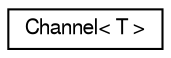 digraph "Graphical Class Hierarchy"
{
  edge [fontname="FreeSans",fontsize="10",labelfontname="FreeSans",labelfontsize="10"];
  node [fontname="FreeSans",fontsize="10",shape=record];
  rankdir="LR";
  Node1 [label="Channel\< T \>",height=0.2,width=0.4,color="black", fillcolor="white", style="filled",URL="$class_channel.html",tooltip="Thread-safe message channel (queue). "];
}
